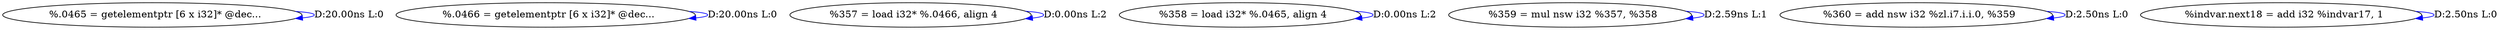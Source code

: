 digraph {
Node0x560817b1b160[label="  %.0465 = getelementptr [6 x i32]* @dec..."];
Node0x560817b1b160 -> Node0x560817b1b160[label="D:20.00ns L:0",color=blue];
Node0x560817b1b240[label="  %.0466 = getelementptr [6 x i32]* @dec..."];
Node0x560817b1b240 -> Node0x560817b1b240[label="D:20.00ns L:0",color=blue];
Node0x560817b1b320[label="  %357 = load i32* %.0466, align 4"];
Node0x560817b1b320 -> Node0x560817b1b320[label="D:0.00ns L:2",color=blue];
Node0x560817b1b400[label="  %358 = load i32* %.0465, align 4"];
Node0x560817b1b400 -> Node0x560817b1b400[label="D:0.00ns L:2",color=blue];
Node0x560817b1b4e0[label="  %359 = mul nsw i32 %357, %358"];
Node0x560817b1b4e0 -> Node0x560817b1b4e0[label="D:2.59ns L:1",color=blue];
Node0x560817b1b5c0[label="  %360 = add nsw i32 %zl.i7.i.i.0, %359"];
Node0x560817b1b5c0 -> Node0x560817b1b5c0[label="D:2.50ns L:0",color=blue];
Node0x560817b1b6a0[label="  %indvar.next18 = add i32 %indvar17, 1"];
Node0x560817b1b6a0 -> Node0x560817b1b6a0[label="D:2.50ns L:0",color=blue];
}
